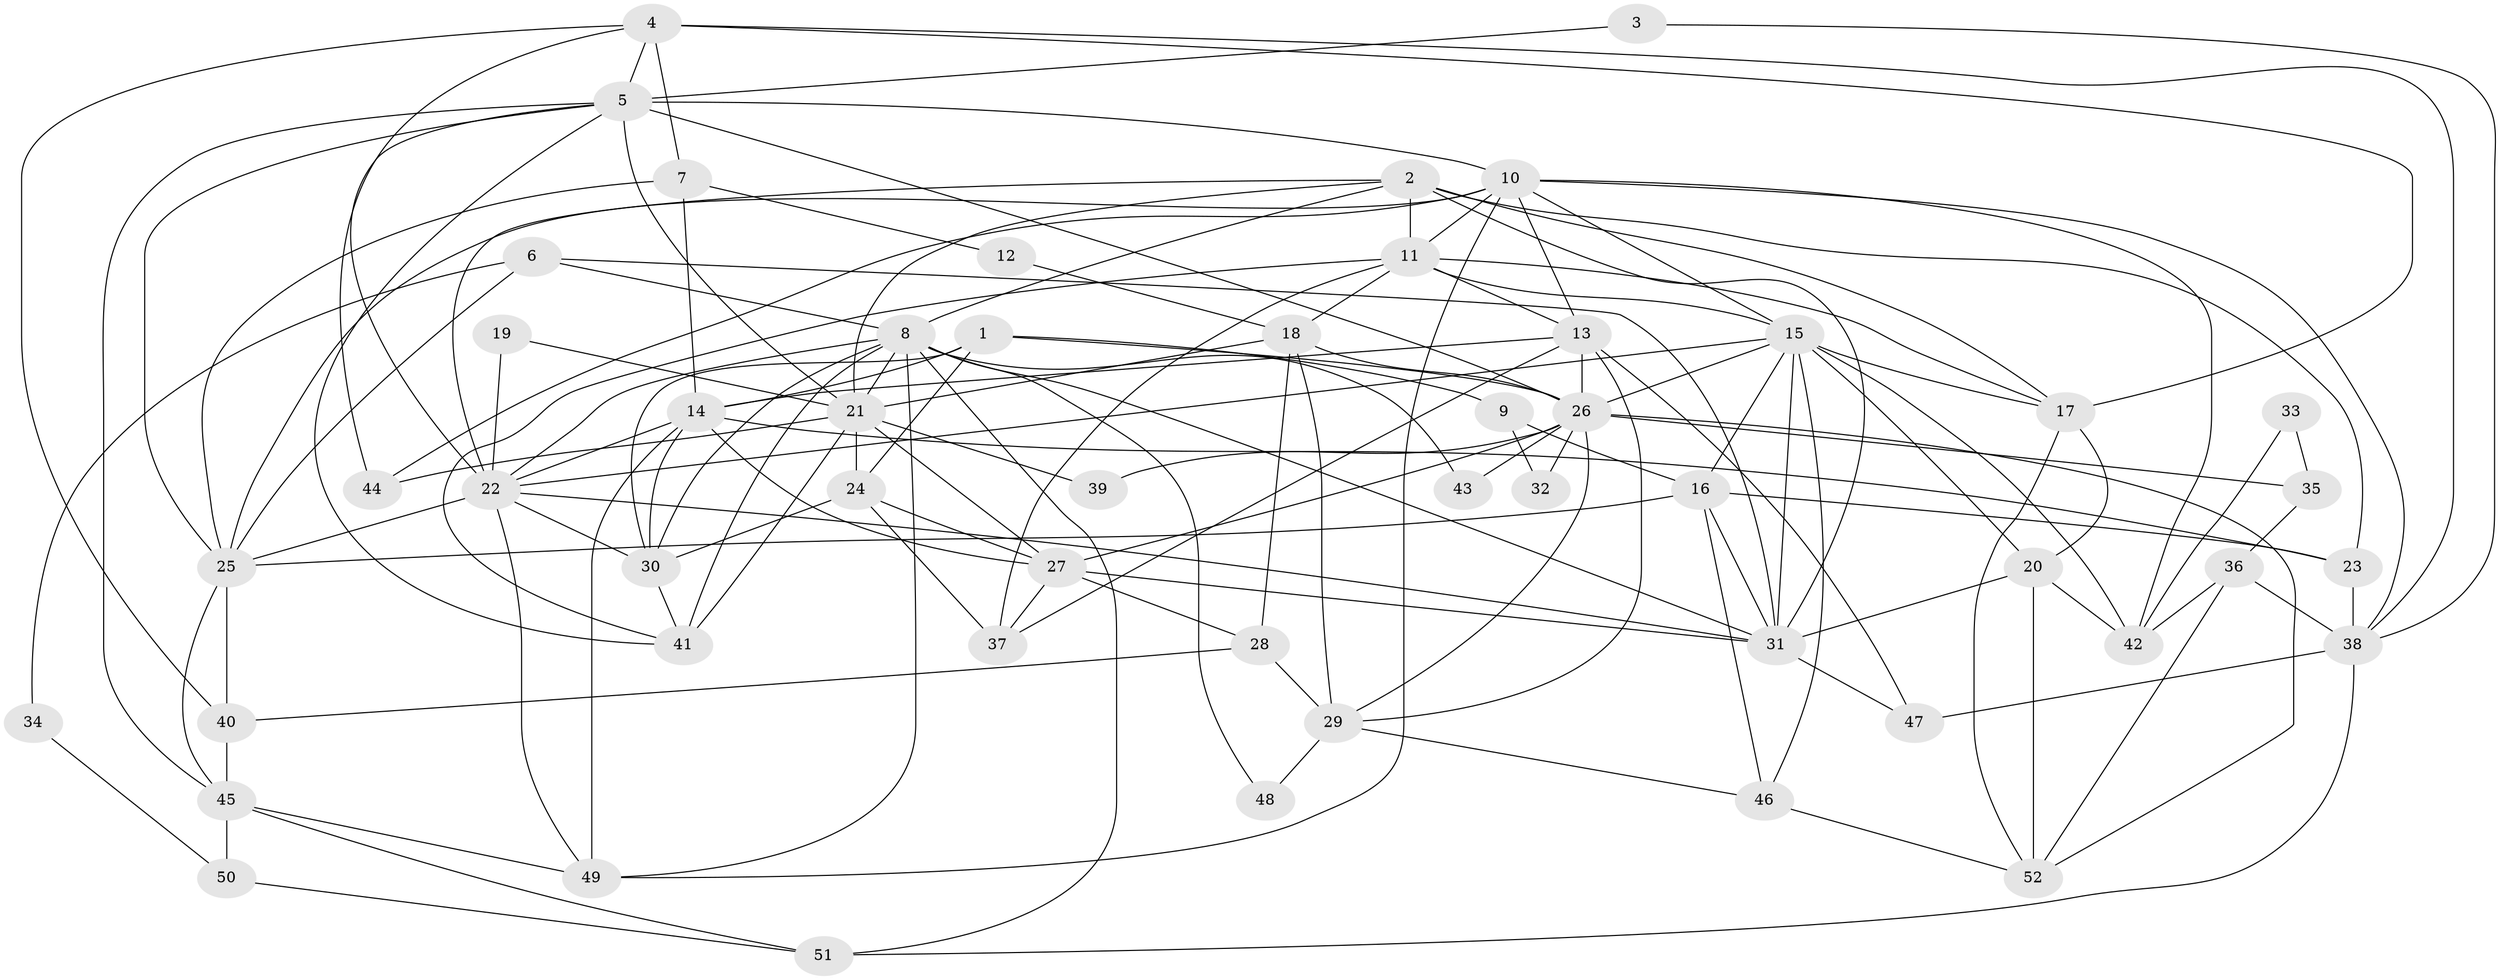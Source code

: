 // original degree distribution, {3: 0.15384615384615385, 5: 0.23076923076923078, 2: 0.20192307692307693, 4: 0.28846153846153844, 7: 0.019230769230769232, 6: 0.08653846153846154, 9: 0.019230769230769232}
// Generated by graph-tools (version 1.1) at 2025/36/03/09/25 02:36:24]
// undirected, 52 vertices, 139 edges
graph export_dot {
graph [start="1"]
  node [color=gray90,style=filled];
  1;
  2;
  3;
  4;
  5;
  6;
  7;
  8;
  9;
  10;
  11;
  12;
  13;
  14;
  15;
  16;
  17;
  18;
  19;
  20;
  21;
  22;
  23;
  24;
  25;
  26;
  27;
  28;
  29;
  30;
  31;
  32;
  33;
  34;
  35;
  36;
  37;
  38;
  39;
  40;
  41;
  42;
  43;
  44;
  45;
  46;
  47;
  48;
  49;
  50;
  51;
  52;
  1 -- 9 [weight=1.0];
  1 -- 14 [weight=2.0];
  1 -- 24 [weight=1.0];
  1 -- 26 [weight=2.0];
  1 -- 30 [weight=1.0];
  2 -- 8 [weight=1.0];
  2 -- 11 [weight=1.0];
  2 -- 17 [weight=1.0];
  2 -- 21 [weight=1.0];
  2 -- 22 [weight=2.0];
  2 -- 23 [weight=1.0];
  2 -- 31 [weight=1.0];
  3 -- 5 [weight=1.0];
  3 -- 38 [weight=1.0];
  4 -- 5 [weight=1.0];
  4 -- 7 [weight=1.0];
  4 -- 17 [weight=1.0];
  4 -- 38 [weight=1.0];
  4 -- 40 [weight=1.0];
  4 -- 44 [weight=1.0];
  5 -- 10 [weight=1.0];
  5 -- 21 [weight=1.0];
  5 -- 22 [weight=1.0];
  5 -- 25 [weight=1.0];
  5 -- 26 [weight=1.0];
  5 -- 41 [weight=1.0];
  5 -- 45 [weight=1.0];
  6 -- 8 [weight=1.0];
  6 -- 25 [weight=1.0];
  6 -- 31 [weight=1.0];
  6 -- 34 [weight=1.0];
  7 -- 12 [weight=1.0];
  7 -- 14 [weight=2.0];
  7 -- 25 [weight=2.0];
  8 -- 21 [weight=1.0];
  8 -- 22 [weight=1.0];
  8 -- 30 [weight=1.0];
  8 -- 31 [weight=2.0];
  8 -- 41 [weight=2.0];
  8 -- 43 [weight=1.0];
  8 -- 48 [weight=1.0];
  8 -- 49 [weight=1.0];
  8 -- 51 [weight=1.0];
  9 -- 16 [weight=1.0];
  9 -- 32 [weight=1.0];
  10 -- 11 [weight=1.0];
  10 -- 13 [weight=1.0];
  10 -- 15 [weight=1.0];
  10 -- 25 [weight=1.0];
  10 -- 38 [weight=1.0];
  10 -- 42 [weight=1.0];
  10 -- 44 [weight=1.0];
  10 -- 49 [weight=1.0];
  11 -- 13 [weight=1.0];
  11 -- 15 [weight=1.0];
  11 -- 17 [weight=1.0];
  11 -- 18 [weight=1.0];
  11 -- 37 [weight=2.0];
  11 -- 41 [weight=1.0];
  12 -- 18 [weight=1.0];
  13 -- 14 [weight=1.0];
  13 -- 26 [weight=1.0];
  13 -- 29 [weight=1.0];
  13 -- 37 [weight=1.0];
  13 -- 47 [weight=1.0];
  14 -- 22 [weight=1.0];
  14 -- 23 [weight=1.0];
  14 -- 27 [weight=1.0];
  14 -- 30 [weight=2.0];
  14 -- 49 [weight=1.0];
  15 -- 16 [weight=1.0];
  15 -- 17 [weight=2.0];
  15 -- 20 [weight=1.0];
  15 -- 22 [weight=1.0];
  15 -- 26 [weight=1.0];
  15 -- 31 [weight=2.0];
  15 -- 42 [weight=1.0];
  15 -- 46 [weight=1.0];
  16 -- 23 [weight=1.0];
  16 -- 25 [weight=1.0];
  16 -- 31 [weight=1.0];
  16 -- 46 [weight=1.0];
  17 -- 20 [weight=1.0];
  17 -- 52 [weight=1.0];
  18 -- 21 [weight=1.0];
  18 -- 26 [weight=3.0];
  18 -- 28 [weight=1.0];
  18 -- 29 [weight=1.0];
  19 -- 21 [weight=1.0];
  19 -- 22 [weight=1.0];
  20 -- 31 [weight=2.0];
  20 -- 42 [weight=1.0];
  20 -- 52 [weight=1.0];
  21 -- 24 [weight=1.0];
  21 -- 27 [weight=1.0];
  21 -- 39 [weight=1.0];
  21 -- 41 [weight=1.0];
  21 -- 44 [weight=1.0];
  22 -- 25 [weight=1.0];
  22 -- 30 [weight=1.0];
  22 -- 31 [weight=1.0];
  22 -- 49 [weight=1.0];
  23 -- 38 [weight=1.0];
  24 -- 27 [weight=1.0];
  24 -- 30 [weight=1.0];
  24 -- 37 [weight=1.0];
  25 -- 40 [weight=1.0];
  25 -- 45 [weight=1.0];
  26 -- 27 [weight=1.0];
  26 -- 29 [weight=1.0];
  26 -- 32 [weight=1.0];
  26 -- 35 [weight=1.0];
  26 -- 39 [weight=1.0];
  26 -- 43 [weight=1.0];
  26 -- 52 [weight=1.0];
  27 -- 28 [weight=1.0];
  27 -- 31 [weight=1.0];
  27 -- 37 [weight=1.0];
  28 -- 29 [weight=1.0];
  28 -- 40 [weight=1.0];
  29 -- 46 [weight=1.0];
  29 -- 48 [weight=1.0];
  30 -- 41 [weight=1.0];
  31 -- 47 [weight=1.0];
  33 -- 35 [weight=1.0];
  33 -- 42 [weight=1.0];
  34 -- 50 [weight=1.0];
  35 -- 36 [weight=1.0];
  36 -- 38 [weight=1.0];
  36 -- 42 [weight=1.0];
  36 -- 52 [weight=1.0];
  38 -- 47 [weight=1.0];
  38 -- 51 [weight=1.0];
  40 -- 45 [weight=1.0];
  45 -- 49 [weight=1.0];
  45 -- 50 [weight=1.0];
  45 -- 51 [weight=1.0];
  46 -- 52 [weight=1.0];
  50 -- 51 [weight=1.0];
}
